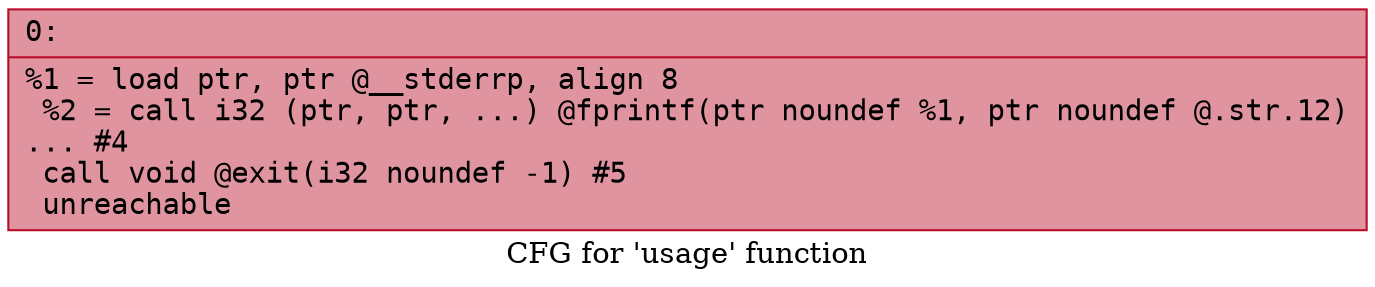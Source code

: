 digraph "CFG for 'usage' function" {
	label="CFG for 'usage' function";

	Node0x600002c16da0 [shape=record,color="#b70d28ff", style=filled, fillcolor="#b70d2870" fontname="Courier",label="{0:\l|  %1 = load ptr, ptr @__stderrp, align 8\l  %2 = call i32 (ptr, ptr, ...) @fprintf(ptr noundef %1, ptr noundef @.str.12)\l... #4\l  call void @exit(i32 noundef -1) #5\l  unreachable\l}"];
}
